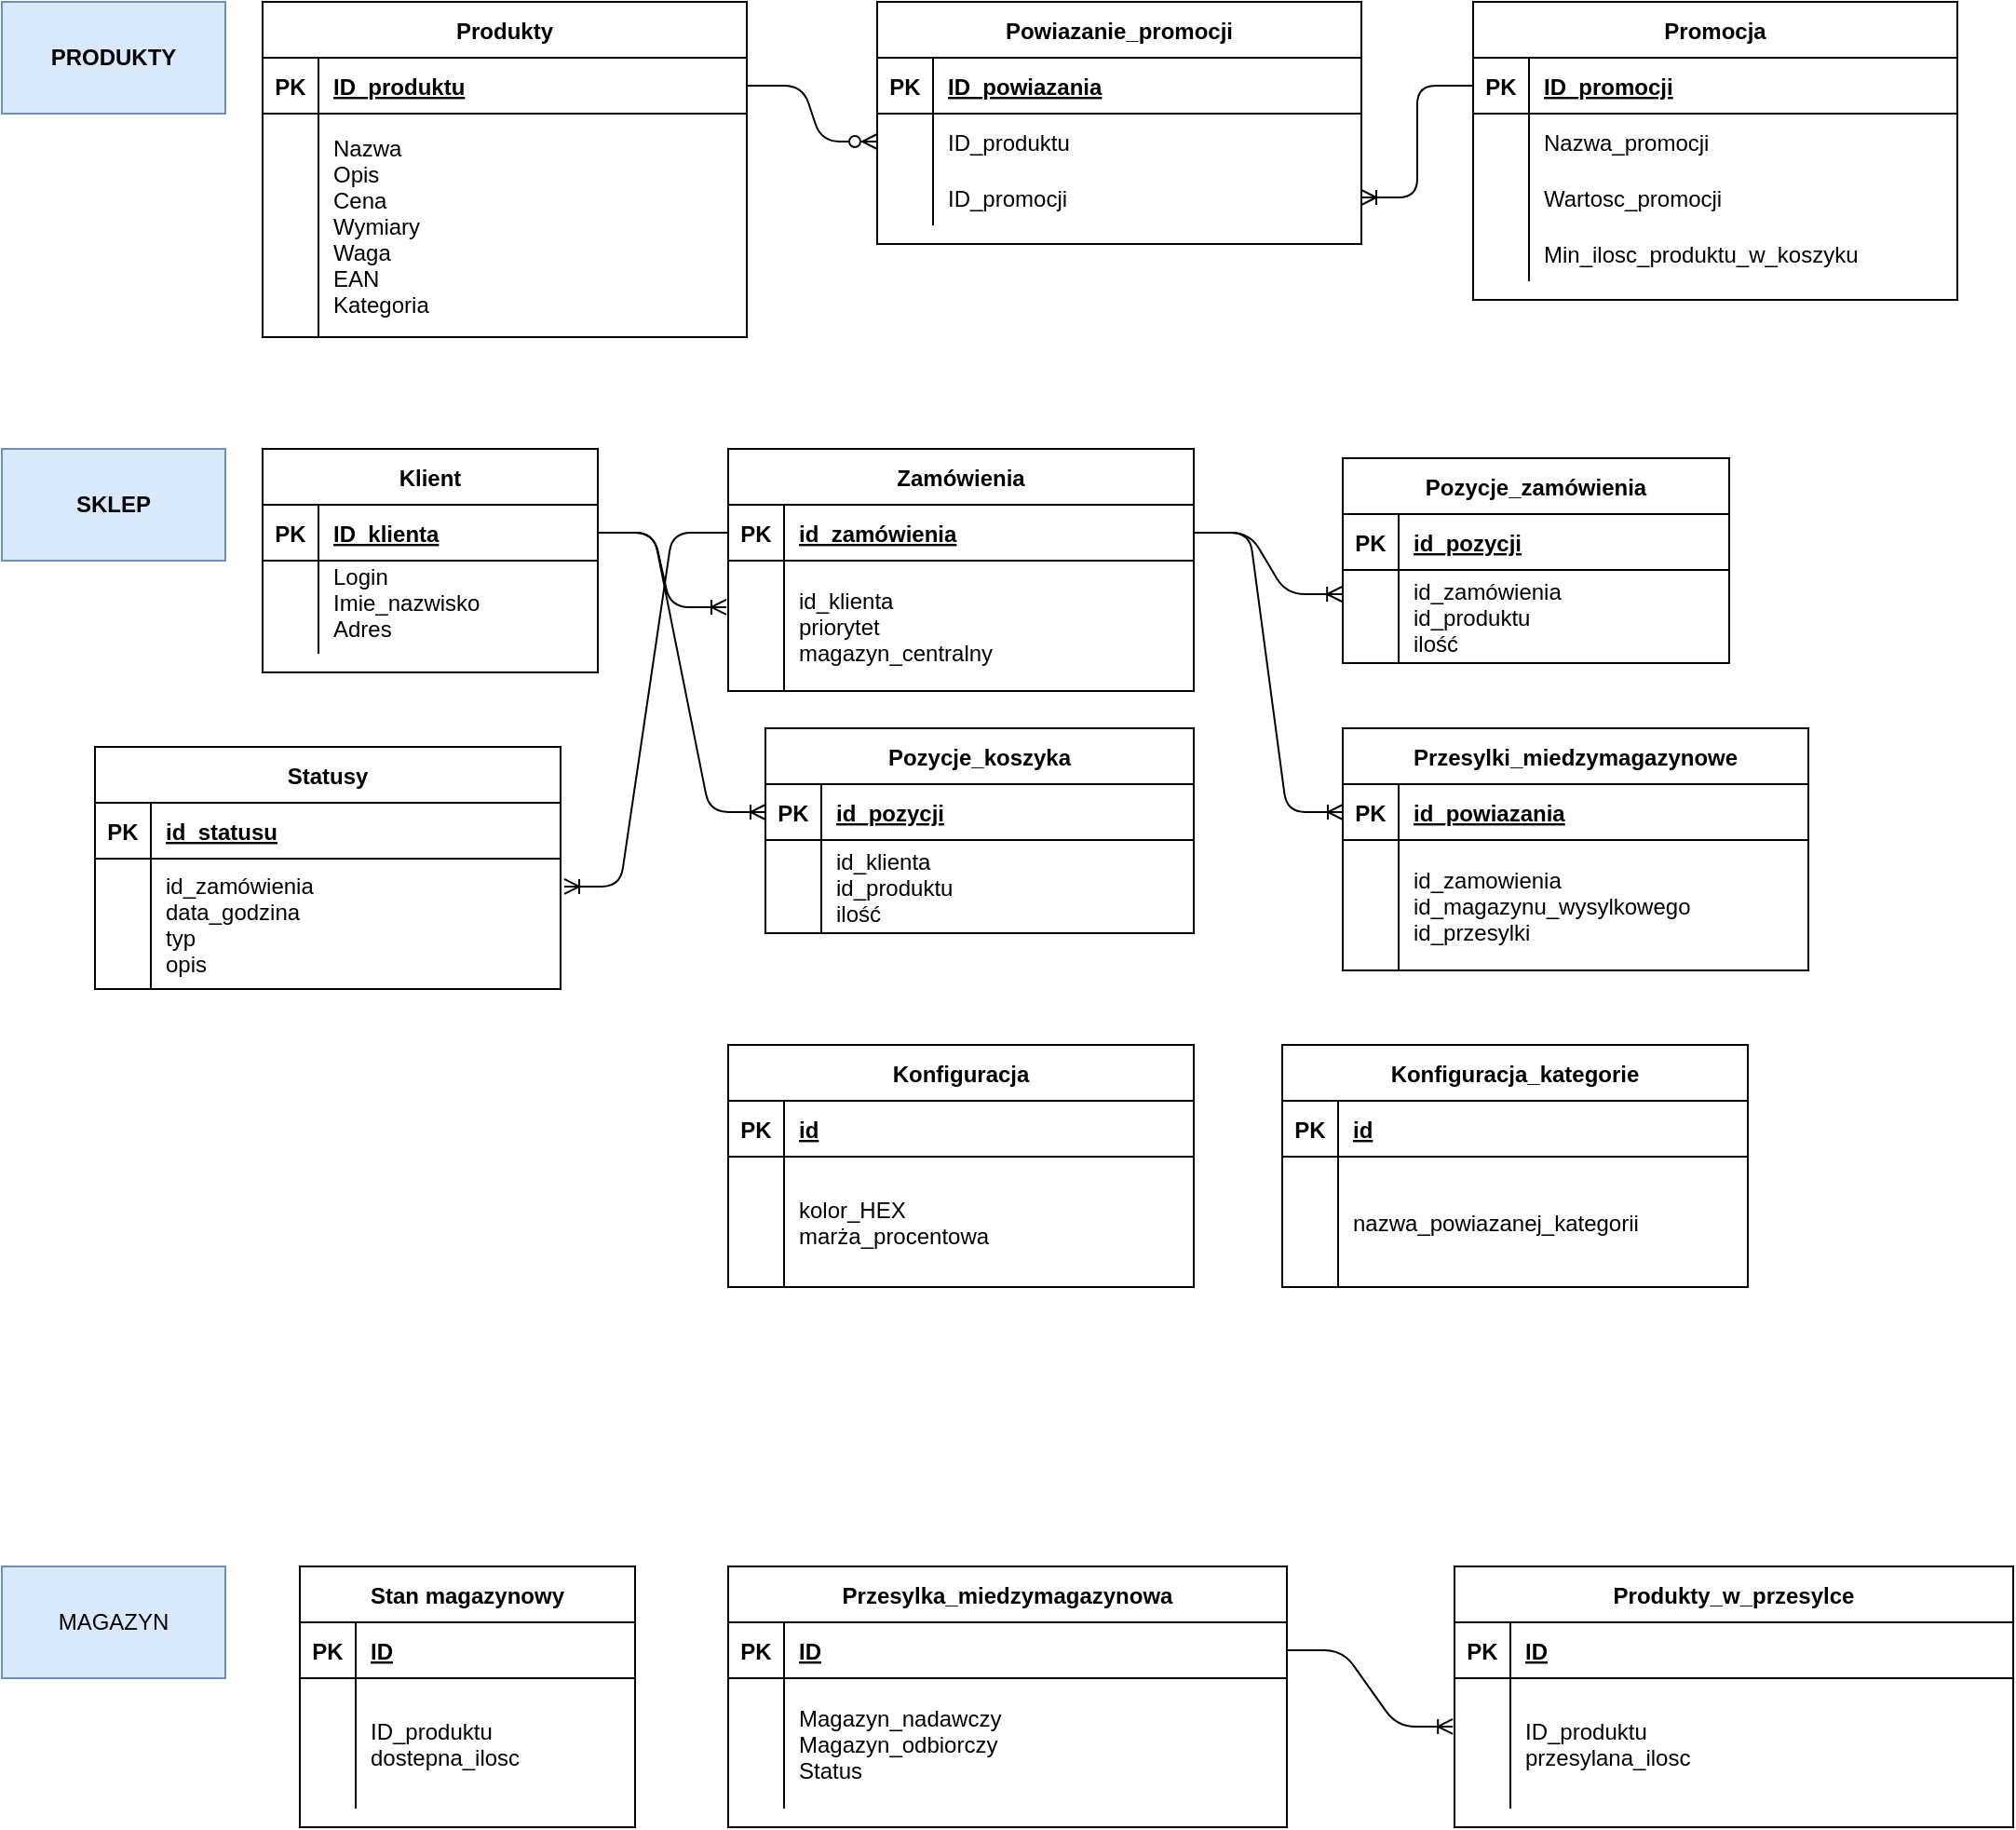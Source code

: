 <mxfile version="13.10.6" type="github">
  <diagram id="WUZRqUVk8JoaE7dRUhTJ" name="Page-1">
    <mxGraphModel dx="1422" dy="794" grid="1" gridSize="10" guides="1" tooltips="1" connect="1" arrows="1" fold="1" page="1" pageScale="1" pageWidth="1169" pageHeight="827" math="0" shadow="0">
      <root>
        <mxCell id="0" />
        <mxCell id="1" parent="0" />
        <mxCell id="3lmJuOYVzE30uOL7vJvV-1" value="Produkty" style="shape=table;startSize=30;container=1;collapsible=1;childLayout=tableLayout;fixedRows=1;rowLines=0;fontStyle=1;align=center;resizeLast=1;" parent="1" vertex="1">
          <mxGeometry x="180" y="20" width="260" height="180" as="geometry" />
        </mxCell>
        <mxCell id="3lmJuOYVzE30uOL7vJvV-2" value="" style="shape=partialRectangle;collapsible=0;dropTarget=0;pointerEvents=0;fillColor=none;top=0;left=0;bottom=1;right=0;points=[[0,0.5],[1,0.5]];portConstraint=eastwest;" parent="3lmJuOYVzE30uOL7vJvV-1" vertex="1">
          <mxGeometry y="30" width="260" height="30" as="geometry" />
        </mxCell>
        <mxCell id="3lmJuOYVzE30uOL7vJvV-3" value="PK" style="shape=partialRectangle;connectable=0;fillColor=none;top=0;left=0;bottom=0;right=0;fontStyle=1;overflow=hidden;" parent="3lmJuOYVzE30uOL7vJvV-2" vertex="1">
          <mxGeometry width="30" height="30" as="geometry" />
        </mxCell>
        <mxCell id="3lmJuOYVzE30uOL7vJvV-4" value="ID_produktu" style="shape=partialRectangle;connectable=0;fillColor=none;top=0;left=0;bottom=0;right=0;align=left;spacingLeft=6;fontStyle=5;overflow=hidden;" parent="3lmJuOYVzE30uOL7vJvV-2" vertex="1">
          <mxGeometry x="30" width="230" height="30" as="geometry" />
        </mxCell>
        <mxCell id="3lmJuOYVzE30uOL7vJvV-5" value="" style="shape=partialRectangle;collapsible=0;dropTarget=0;pointerEvents=0;fillColor=none;top=0;left=0;bottom=0;right=0;points=[[0,0.5],[1,0.5]];portConstraint=eastwest;" parent="3lmJuOYVzE30uOL7vJvV-1" vertex="1">
          <mxGeometry y="60" width="260" height="120" as="geometry" />
        </mxCell>
        <mxCell id="3lmJuOYVzE30uOL7vJvV-6" value="" style="shape=partialRectangle;connectable=0;fillColor=none;top=0;left=0;bottom=0;right=0;editable=1;overflow=hidden;" parent="3lmJuOYVzE30uOL7vJvV-5" vertex="1">
          <mxGeometry width="30" height="120" as="geometry" />
        </mxCell>
        <mxCell id="3lmJuOYVzE30uOL7vJvV-7" value="Nazwa&#xa;Opis&#xa;Cena&#xa;Wymiary&#xa;Waga&#xa;EAN&#xa;Kategoria" style="shape=partialRectangle;connectable=0;fillColor=none;top=0;left=0;bottom=0;right=0;align=left;spacingLeft=6;overflow=hidden;" parent="3lmJuOYVzE30uOL7vJvV-5" vertex="1">
          <mxGeometry x="30" width="230" height="120" as="geometry" />
        </mxCell>
        <mxCell id="3lmJuOYVzE30uOL7vJvV-17" value="Promocja" style="shape=table;startSize=30;container=1;collapsible=1;childLayout=tableLayout;fixedRows=1;rowLines=0;fontStyle=1;align=center;resizeLast=1;" parent="1" vertex="1">
          <mxGeometry x="830" y="20" width="260" height="160" as="geometry" />
        </mxCell>
        <mxCell id="3lmJuOYVzE30uOL7vJvV-18" value="" style="shape=partialRectangle;collapsible=0;dropTarget=0;pointerEvents=0;fillColor=none;top=0;left=0;bottom=1;right=0;points=[[0,0.5],[1,0.5]];portConstraint=eastwest;" parent="3lmJuOYVzE30uOL7vJvV-17" vertex="1">
          <mxGeometry y="30" width="260" height="30" as="geometry" />
        </mxCell>
        <mxCell id="3lmJuOYVzE30uOL7vJvV-19" value="PK" style="shape=partialRectangle;connectable=0;fillColor=none;top=0;left=0;bottom=0;right=0;fontStyle=1;overflow=hidden;" parent="3lmJuOYVzE30uOL7vJvV-18" vertex="1">
          <mxGeometry width="30" height="30" as="geometry" />
        </mxCell>
        <mxCell id="3lmJuOYVzE30uOL7vJvV-20" value="ID_promocji" style="shape=partialRectangle;connectable=0;fillColor=none;top=0;left=0;bottom=0;right=0;align=left;spacingLeft=6;fontStyle=5;overflow=hidden;" parent="3lmJuOYVzE30uOL7vJvV-18" vertex="1">
          <mxGeometry x="30" width="230" height="30" as="geometry" />
        </mxCell>
        <mxCell id="3lmJuOYVzE30uOL7vJvV-21" value="" style="shape=partialRectangle;collapsible=0;dropTarget=0;pointerEvents=0;fillColor=none;top=0;left=0;bottom=0;right=0;points=[[0,0.5],[1,0.5]];portConstraint=eastwest;" parent="3lmJuOYVzE30uOL7vJvV-17" vertex="1">
          <mxGeometry y="60" width="260" height="30" as="geometry" />
        </mxCell>
        <mxCell id="3lmJuOYVzE30uOL7vJvV-22" value="" style="shape=partialRectangle;connectable=0;fillColor=none;top=0;left=0;bottom=0;right=0;editable=1;overflow=hidden;" parent="3lmJuOYVzE30uOL7vJvV-21" vertex="1">
          <mxGeometry width="30" height="30" as="geometry" />
        </mxCell>
        <mxCell id="3lmJuOYVzE30uOL7vJvV-23" value="Nazwa_promocji" style="shape=partialRectangle;connectable=0;fillColor=none;top=0;left=0;bottom=0;right=0;align=left;spacingLeft=6;overflow=hidden;" parent="3lmJuOYVzE30uOL7vJvV-21" vertex="1">
          <mxGeometry x="30" width="230" height="30" as="geometry" />
        </mxCell>
        <mxCell id="3lmJuOYVzE30uOL7vJvV-24" value="" style="shape=partialRectangle;collapsible=0;dropTarget=0;pointerEvents=0;fillColor=none;top=0;left=0;bottom=0;right=0;points=[[0,0.5],[1,0.5]];portConstraint=eastwest;" parent="3lmJuOYVzE30uOL7vJvV-17" vertex="1">
          <mxGeometry y="90" width="260" height="30" as="geometry" />
        </mxCell>
        <mxCell id="3lmJuOYVzE30uOL7vJvV-25" value="" style="shape=partialRectangle;connectable=0;fillColor=none;top=0;left=0;bottom=0;right=0;editable=1;overflow=hidden;" parent="3lmJuOYVzE30uOL7vJvV-24" vertex="1">
          <mxGeometry width="30" height="30" as="geometry" />
        </mxCell>
        <mxCell id="3lmJuOYVzE30uOL7vJvV-26" value="Wartosc_promocji" style="shape=partialRectangle;connectable=0;fillColor=none;top=0;left=0;bottom=0;right=0;align=left;spacingLeft=6;overflow=hidden;" parent="3lmJuOYVzE30uOL7vJvV-24" vertex="1">
          <mxGeometry x="30" width="230" height="30" as="geometry" />
        </mxCell>
        <mxCell id="3lmJuOYVzE30uOL7vJvV-27" value="" style="shape=partialRectangle;collapsible=0;dropTarget=0;pointerEvents=0;fillColor=none;top=0;left=0;bottom=0;right=0;points=[[0,0.5],[1,0.5]];portConstraint=eastwest;" parent="3lmJuOYVzE30uOL7vJvV-17" vertex="1">
          <mxGeometry y="120" width="260" height="30" as="geometry" />
        </mxCell>
        <mxCell id="3lmJuOYVzE30uOL7vJvV-28" value="" style="shape=partialRectangle;connectable=0;fillColor=none;top=0;left=0;bottom=0;right=0;editable=1;overflow=hidden;" parent="3lmJuOYVzE30uOL7vJvV-27" vertex="1">
          <mxGeometry width="30" height="30" as="geometry" />
        </mxCell>
        <mxCell id="3lmJuOYVzE30uOL7vJvV-29" value="Min_ilosc_produktu_w_koszyku" style="shape=partialRectangle;connectable=0;fillColor=none;top=0;left=0;bottom=0;right=0;align=left;spacingLeft=6;overflow=hidden;" parent="3lmJuOYVzE30uOL7vJvV-27" vertex="1">
          <mxGeometry x="30" width="230" height="30" as="geometry" />
        </mxCell>
        <mxCell id="3lmJuOYVzE30uOL7vJvV-30" value="Powiazanie_promocji" style="shape=table;startSize=30;container=1;collapsible=1;childLayout=tableLayout;fixedRows=1;rowLines=0;fontStyle=1;align=center;resizeLast=1;" parent="1" vertex="1">
          <mxGeometry x="510" y="20" width="260" height="130" as="geometry" />
        </mxCell>
        <mxCell id="3lmJuOYVzE30uOL7vJvV-31" value="" style="shape=partialRectangle;collapsible=0;dropTarget=0;pointerEvents=0;fillColor=none;top=0;left=0;bottom=1;right=0;points=[[0,0.5],[1,0.5]];portConstraint=eastwest;" parent="3lmJuOYVzE30uOL7vJvV-30" vertex="1">
          <mxGeometry y="30" width="260" height="30" as="geometry" />
        </mxCell>
        <mxCell id="3lmJuOYVzE30uOL7vJvV-32" value="PK" style="shape=partialRectangle;connectable=0;fillColor=none;top=0;left=0;bottom=0;right=0;fontStyle=1;overflow=hidden;" parent="3lmJuOYVzE30uOL7vJvV-31" vertex="1">
          <mxGeometry width="30" height="30" as="geometry" />
        </mxCell>
        <mxCell id="3lmJuOYVzE30uOL7vJvV-33" value="ID_powiazania" style="shape=partialRectangle;connectable=0;fillColor=none;top=0;left=0;bottom=0;right=0;align=left;spacingLeft=6;fontStyle=5;overflow=hidden;" parent="3lmJuOYVzE30uOL7vJvV-31" vertex="1">
          <mxGeometry x="30" width="230" height="30" as="geometry" />
        </mxCell>
        <mxCell id="3lmJuOYVzE30uOL7vJvV-34" value="" style="shape=partialRectangle;collapsible=0;dropTarget=0;pointerEvents=0;fillColor=none;top=0;left=0;bottom=0;right=0;points=[[0,0.5],[1,0.5]];portConstraint=eastwest;" parent="3lmJuOYVzE30uOL7vJvV-30" vertex="1">
          <mxGeometry y="60" width="260" height="30" as="geometry" />
        </mxCell>
        <mxCell id="3lmJuOYVzE30uOL7vJvV-35" value="" style="shape=partialRectangle;connectable=0;fillColor=none;top=0;left=0;bottom=0;right=0;editable=1;overflow=hidden;" parent="3lmJuOYVzE30uOL7vJvV-34" vertex="1">
          <mxGeometry width="30" height="30" as="geometry" />
        </mxCell>
        <mxCell id="3lmJuOYVzE30uOL7vJvV-36" value="ID_produktu" style="shape=partialRectangle;connectable=0;fillColor=none;top=0;left=0;bottom=0;right=0;align=left;spacingLeft=6;overflow=hidden;" parent="3lmJuOYVzE30uOL7vJvV-34" vertex="1">
          <mxGeometry x="30" width="230" height="30" as="geometry" />
        </mxCell>
        <mxCell id="3lmJuOYVzE30uOL7vJvV-37" value="" style="shape=partialRectangle;collapsible=0;dropTarget=0;pointerEvents=0;fillColor=none;top=0;left=0;bottom=0;right=0;points=[[0,0.5],[1,0.5]];portConstraint=eastwest;" parent="3lmJuOYVzE30uOL7vJvV-30" vertex="1">
          <mxGeometry y="90" width="260" height="30" as="geometry" />
        </mxCell>
        <mxCell id="3lmJuOYVzE30uOL7vJvV-38" value="" style="shape=partialRectangle;connectable=0;fillColor=none;top=0;left=0;bottom=0;right=0;editable=1;overflow=hidden;" parent="3lmJuOYVzE30uOL7vJvV-37" vertex="1">
          <mxGeometry width="30" height="30" as="geometry" />
        </mxCell>
        <mxCell id="3lmJuOYVzE30uOL7vJvV-39" value="ID_promocji" style="shape=partialRectangle;connectable=0;fillColor=none;top=0;left=0;bottom=0;right=0;align=left;spacingLeft=6;overflow=hidden;" parent="3lmJuOYVzE30uOL7vJvV-37" vertex="1">
          <mxGeometry x="30" width="230" height="30" as="geometry" />
        </mxCell>
        <mxCell id="3lmJuOYVzE30uOL7vJvV-43" value="Klient" style="shape=table;startSize=30;container=1;collapsible=1;childLayout=tableLayout;fixedRows=1;rowLines=0;fontStyle=1;align=center;resizeLast=1;" parent="1" vertex="1">
          <mxGeometry x="180" y="260" width="180" height="120" as="geometry" />
        </mxCell>
        <mxCell id="3lmJuOYVzE30uOL7vJvV-44" value="" style="shape=partialRectangle;collapsible=0;dropTarget=0;pointerEvents=0;fillColor=none;top=0;left=0;bottom=1;right=0;points=[[0,0.5],[1,0.5]];portConstraint=eastwest;" parent="3lmJuOYVzE30uOL7vJvV-43" vertex="1">
          <mxGeometry y="30" width="180" height="30" as="geometry" />
        </mxCell>
        <mxCell id="3lmJuOYVzE30uOL7vJvV-45" value="PK" style="shape=partialRectangle;connectable=0;fillColor=none;top=0;left=0;bottom=0;right=0;fontStyle=1;overflow=hidden;" parent="3lmJuOYVzE30uOL7vJvV-44" vertex="1">
          <mxGeometry width="30" height="30" as="geometry" />
        </mxCell>
        <mxCell id="3lmJuOYVzE30uOL7vJvV-46" value="ID_klienta" style="shape=partialRectangle;connectable=0;fillColor=none;top=0;left=0;bottom=0;right=0;align=left;spacingLeft=6;fontStyle=5;overflow=hidden;" parent="3lmJuOYVzE30uOL7vJvV-44" vertex="1">
          <mxGeometry x="30" width="150" height="30" as="geometry" />
        </mxCell>
        <mxCell id="3lmJuOYVzE30uOL7vJvV-47" value="" style="shape=partialRectangle;collapsible=0;dropTarget=0;pointerEvents=0;fillColor=none;top=0;left=0;bottom=0;right=0;points=[[0,0.5],[1,0.5]];portConstraint=eastwest;" parent="3lmJuOYVzE30uOL7vJvV-43" vertex="1">
          <mxGeometry y="60" width="180" height="50" as="geometry" />
        </mxCell>
        <mxCell id="3lmJuOYVzE30uOL7vJvV-48" value="" style="shape=partialRectangle;connectable=0;fillColor=none;top=0;left=0;bottom=0;right=0;editable=1;overflow=hidden;" parent="3lmJuOYVzE30uOL7vJvV-47" vertex="1">
          <mxGeometry width="30" height="50" as="geometry" />
        </mxCell>
        <mxCell id="3lmJuOYVzE30uOL7vJvV-49" value="Login&#xa;Imie_nazwisko&#xa;Adres&#xa;" style="shape=partialRectangle;connectable=0;fillColor=none;top=0;left=0;bottom=0;right=0;align=left;spacingLeft=6;overflow=hidden;" parent="3lmJuOYVzE30uOL7vJvV-47" vertex="1">
          <mxGeometry x="30" width="150" height="50" as="geometry" />
        </mxCell>
        <mxCell id="3lmJuOYVzE30uOL7vJvV-98" value="Konfiguracja" style="shape=table;startSize=30;container=1;collapsible=1;childLayout=tableLayout;fixedRows=1;rowLines=0;fontStyle=1;align=center;resizeLast=1;" parent="1" vertex="1">
          <mxGeometry x="430" y="580" width="250" height="130" as="geometry" />
        </mxCell>
        <mxCell id="3lmJuOYVzE30uOL7vJvV-99" value="" style="shape=partialRectangle;collapsible=0;dropTarget=0;pointerEvents=0;fillColor=none;points=[[0,0.5],[1,0.5]];portConstraint=eastwest;top=0;left=0;right=0;bottom=1;" parent="3lmJuOYVzE30uOL7vJvV-98" vertex="1">
          <mxGeometry y="30" width="250" height="30" as="geometry" />
        </mxCell>
        <mxCell id="3lmJuOYVzE30uOL7vJvV-100" value="PK" style="shape=partialRectangle;overflow=hidden;connectable=0;fillColor=none;top=0;left=0;bottom=0;right=0;fontStyle=1;" parent="3lmJuOYVzE30uOL7vJvV-99" vertex="1">
          <mxGeometry width="30" height="30" as="geometry" />
        </mxCell>
        <mxCell id="3lmJuOYVzE30uOL7vJvV-101" value="id" style="shape=partialRectangle;overflow=hidden;connectable=0;fillColor=none;top=0;left=0;bottom=0;right=0;align=left;spacingLeft=6;fontStyle=5;" parent="3lmJuOYVzE30uOL7vJvV-99" vertex="1">
          <mxGeometry x="30" width="220" height="30" as="geometry" />
        </mxCell>
        <mxCell id="3lmJuOYVzE30uOL7vJvV-102" value="" style="shape=partialRectangle;collapsible=0;dropTarget=0;pointerEvents=0;fillColor=none;points=[[0,0.5],[1,0.5]];portConstraint=eastwest;top=0;left=0;right=0;bottom=0;" parent="3lmJuOYVzE30uOL7vJvV-98" vertex="1">
          <mxGeometry y="60" width="250" height="70" as="geometry" />
        </mxCell>
        <mxCell id="3lmJuOYVzE30uOL7vJvV-103" value="" style="shape=partialRectangle;overflow=hidden;connectable=0;fillColor=none;top=0;left=0;bottom=0;right=0;" parent="3lmJuOYVzE30uOL7vJvV-102" vertex="1">
          <mxGeometry width="30" height="70" as="geometry" />
        </mxCell>
        <mxCell id="3lmJuOYVzE30uOL7vJvV-104" value="kolor_HEX&#xa;marża_procentowa" style="shape=partialRectangle;overflow=hidden;connectable=0;fillColor=none;top=0;left=0;bottom=0;right=0;align=left;spacingLeft=6;fontFamily=Helvetica;spacing=2;spacingTop=0;verticalAlign=middle;" parent="3lmJuOYVzE30uOL7vJvV-102" vertex="1">
          <mxGeometry x="30" width="220" height="70" as="geometry" />
        </mxCell>
        <mxCell id="3lmJuOYVzE30uOL7vJvV-105" value="Zamówienia" style="shape=table;startSize=30;container=1;collapsible=1;childLayout=tableLayout;fixedRows=1;rowLines=0;fontStyle=1;align=center;resizeLast=1;" parent="1" vertex="1">
          <mxGeometry x="430" y="260" width="250" height="130" as="geometry" />
        </mxCell>
        <mxCell id="3lmJuOYVzE30uOL7vJvV-106" value="" style="shape=partialRectangle;collapsible=0;dropTarget=0;pointerEvents=0;fillColor=none;points=[[0,0.5],[1,0.5]];portConstraint=eastwest;top=0;left=0;right=0;bottom=1;" parent="3lmJuOYVzE30uOL7vJvV-105" vertex="1">
          <mxGeometry y="30" width="250" height="30" as="geometry" />
        </mxCell>
        <mxCell id="3lmJuOYVzE30uOL7vJvV-107" value="PK" style="shape=partialRectangle;overflow=hidden;connectable=0;fillColor=none;top=0;left=0;bottom=0;right=0;fontStyle=1;" parent="3lmJuOYVzE30uOL7vJvV-106" vertex="1">
          <mxGeometry width="30" height="30" as="geometry" />
        </mxCell>
        <mxCell id="3lmJuOYVzE30uOL7vJvV-108" value="id_zamówienia" style="shape=partialRectangle;overflow=hidden;connectable=0;fillColor=none;top=0;left=0;bottom=0;right=0;align=left;spacingLeft=6;fontStyle=5;" parent="3lmJuOYVzE30uOL7vJvV-106" vertex="1">
          <mxGeometry x="30" width="220" height="30" as="geometry" />
        </mxCell>
        <mxCell id="3lmJuOYVzE30uOL7vJvV-109" value="" style="shape=partialRectangle;collapsible=0;dropTarget=0;pointerEvents=0;fillColor=none;points=[[0,0.5],[1,0.5]];portConstraint=eastwest;top=0;left=0;right=0;bottom=0;" parent="3lmJuOYVzE30uOL7vJvV-105" vertex="1">
          <mxGeometry y="60" width="250" height="70" as="geometry" />
        </mxCell>
        <mxCell id="3lmJuOYVzE30uOL7vJvV-110" value="" style="shape=partialRectangle;overflow=hidden;connectable=0;fillColor=none;top=0;left=0;bottom=0;right=0;" parent="3lmJuOYVzE30uOL7vJvV-109" vertex="1">
          <mxGeometry width="30" height="70" as="geometry" />
        </mxCell>
        <mxCell id="3lmJuOYVzE30uOL7vJvV-111" value="id_klienta&#xa;priorytet&#xa;magazyn_centralny" style="shape=partialRectangle;overflow=hidden;connectable=0;fillColor=none;top=0;left=0;bottom=0;right=0;align=left;spacingLeft=6;fontFamily=Helvetica;spacing=2;spacingTop=0;verticalAlign=middle;" parent="3lmJuOYVzE30uOL7vJvV-109" vertex="1">
          <mxGeometry x="30" width="220" height="70" as="geometry" />
        </mxCell>
        <mxCell id="3lmJuOYVzE30uOL7vJvV-112" value="Pozycje_zamówienia" style="shape=table;startSize=30;container=1;collapsible=1;childLayout=tableLayout;fixedRows=1;rowLines=0;fontStyle=1;align=center;resizeLast=1;" parent="1" vertex="1">
          <mxGeometry x="760" y="265" width="207.5" height="110" as="geometry" />
        </mxCell>
        <mxCell id="3lmJuOYVzE30uOL7vJvV-113" value="" style="shape=partialRectangle;collapsible=0;dropTarget=0;pointerEvents=0;fillColor=none;points=[[0,0.5],[1,0.5]];portConstraint=eastwest;top=0;left=0;right=0;bottom=1;" parent="3lmJuOYVzE30uOL7vJvV-112" vertex="1">
          <mxGeometry y="30" width="207.5" height="30" as="geometry" />
        </mxCell>
        <mxCell id="3lmJuOYVzE30uOL7vJvV-114" value="PK" style="shape=partialRectangle;overflow=hidden;connectable=0;fillColor=none;top=0;left=0;bottom=0;right=0;fontStyle=1;" parent="3lmJuOYVzE30uOL7vJvV-113" vertex="1">
          <mxGeometry width="30" height="30" as="geometry" />
        </mxCell>
        <mxCell id="3lmJuOYVzE30uOL7vJvV-115" value="id_pozycji" style="shape=partialRectangle;overflow=hidden;connectable=0;fillColor=none;top=0;left=0;bottom=0;right=0;align=left;spacingLeft=6;fontStyle=5;" parent="3lmJuOYVzE30uOL7vJvV-113" vertex="1">
          <mxGeometry x="30" width="177.5" height="30" as="geometry" />
        </mxCell>
        <mxCell id="3lmJuOYVzE30uOL7vJvV-116" value="" style="shape=partialRectangle;collapsible=0;dropTarget=0;pointerEvents=0;fillColor=none;points=[[0,0.5],[1,0.5]];portConstraint=eastwest;top=0;left=0;right=0;bottom=0;" parent="3lmJuOYVzE30uOL7vJvV-112" vertex="1">
          <mxGeometry y="60" width="207.5" height="50" as="geometry" />
        </mxCell>
        <mxCell id="3lmJuOYVzE30uOL7vJvV-117" value="" style="shape=partialRectangle;overflow=hidden;connectable=0;fillColor=none;top=0;left=0;bottom=0;right=0;" parent="3lmJuOYVzE30uOL7vJvV-116" vertex="1">
          <mxGeometry width="30" height="50" as="geometry" />
        </mxCell>
        <mxCell id="3lmJuOYVzE30uOL7vJvV-118" value="id_zamówienia&#xa;id_produktu&#xa;ilość" style="shape=partialRectangle;overflow=hidden;connectable=0;fillColor=none;top=0;left=0;bottom=0;right=0;align=left;spacingLeft=6;fontFamily=Helvetica;spacing=2;spacingTop=0;verticalAlign=middle;fontStyle=0" parent="3lmJuOYVzE30uOL7vJvV-116" vertex="1">
          <mxGeometry x="30" width="177.5" height="50" as="geometry" />
        </mxCell>
        <mxCell id="3lmJuOYVzE30uOL7vJvV-126" value="Konfiguracja_kategorie" style="shape=table;startSize=30;container=1;collapsible=1;childLayout=tableLayout;fixedRows=1;rowLines=0;fontStyle=1;align=center;resizeLast=1;" parent="1" vertex="1">
          <mxGeometry x="727.5" y="580" width="250" height="130" as="geometry" />
        </mxCell>
        <mxCell id="3lmJuOYVzE30uOL7vJvV-127" value="" style="shape=partialRectangle;collapsible=0;dropTarget=0;pointerEvents=0;fillColor=none;points=[[0,0.5],[1,0.5]];portConstraint=eastwest;top=0;left=0;right=0;bottom=1;" parent="3lmJuOYVzE30uOL7vJvV-126" vertex="1">
          <mxGeometry y="30" width="250" height="30" as="geometry" />
        </mxCell>
        <mxCell id="3lmJuOYVzE30uOL7vJvV-128" value="PK" style="shape=partialRectangle;overflow=hidden;connectable=0;fillColor=none;top=0;left=0;bottom=0;right=0;fontStyle=1;" parent="3lmJuOYVzE30uOL7vJvV-127" vertex="1">
          <mxGeometry width="30" height="30" as="geometry" />
        </mxCell>
        <mxCell id="3lmJuOYVzE30uOL7vJvV-129" value="id" style="shape=partialRectangle;overflow=hidden;connectable=0;fillColor=none;top=0;left=0;bottom=0;right=0;align=left;spacingLeft=6;fontStyle=5;" parent="3lmJuOYVzE30uOL7vJvV-127" vertex="1">
          <mxGeometry x="30" width="220" height="30" as="geometry" />
        </mxCell>
        <mxCell id="3lmJuOYVzE30uOL7vJvV-130" value="" style="shape=partialRectangle;collapsible=0;dropTarget=0;pointerEvents=0;fillColor=none;points=[[0,0.5],[1,0.5]];portConstraint=eastwest;top=0;left=0;right=0;bottom=0;" parent="3lmJuOYVzE30uOL7vJvV-126" vertex="1">
          <mxGeometry y="60" width="250" height="70" as="geometry" />
        </mxCell>
        <mxCell id="3lmJuOYVzE30uOL7vJvV-131" value="" style="shape=partialRectangle;overflow=hidden;connectable=0;fillColor=none;top=0;left=0;bottom=0;right=0;" parent="3lmJuOYVzE30uOL7vJvV-130" vertex="1">
          <mxGeometry width="30" height="70" as="geometry" />
        </mxCell>
        <mxCell id="3lmJuOYVzE30uOL7vJvV-132" value="nazwa_powiazanej_kategorii" style="shape=partialRectangle;overflow=hidden;connectable=0;fillColor=none;top=0;left=0;bottom=0;right=0;align=left;spacingLeft=6;fontFamily=Helvetica;spacing=2;spacingTop=0;verticalAlign=middle;" parent="3lmJuOYVzE30uOL7vJvV-130" vertex="1">
          <mxGeometry x="30" width="220" height="70" as="geometry" />
        </mxCell>
        <mxCell id="3lmJuOYVzE30uOL7vJvV-133" value="Statusy" style="shape=table;startSize=30;container=1;collapsible=1;childLayout=tableLayout;fixedRows=1;rowLines=0;fontStyle=1;align=center;resizeLast=1;" parent="1" vertex="1">
          <mxGeometry x="90" y="420" width="250" height="130" as="geometry" />
        </mxCell>
        <mxCell id="3lmJuOYVzE30uOL7vJvV-134" value="" style="shape=partialRectangle;collapsible=0;dropTarget=0;pointerEvents=0;fillColor=none;points=[[0,0.5],[1,0.5]];portConstraint=eastwest;top=0;left=0;right=0;bottom=1;" parent="3lmJuOYVzE30uOL7vJvV-133" vertex="1">
          <mxGeometry y="30" width="250" height="30" as="geometry" />
        </mxCell>
        <mxCell id="3lmJuOYVzE30uOL7vJvV-135" value="PK" style="shape=partialRectangle;overflow=hidden;connectable=0;fillColor=none;top=0;left=0;bottom=0;right=0;fontStyle=1;" parent="3lmJuOYVzE30uOL7vJvV-134" vertex="1">
          <mxGeometry width="30" height="30" as="geometry" />
        </mxCell>
        <mxCell id="3lmJuOYVzE30uOL7vJvV-136" value="id_statusu" style="shape=partialRectangle;overflow=hidden;connectable=0;fillColor=none;top=0;left=0;bottom=0;right=0;align=left;spacingLeft=6;fontStyle=5;" parent="3lmJuOYVzE30uOL7vJvV-134" vertex="1">
          <mxGeometry x="30" width="220" height="30" as="geometry" />
        </mxCell>
        <mxCell id="3lmJuOYVzE30uOL7vJvV-137" value="" style="shape=partialRectangle;collapsible=0;dropTarget=0;pointerEvents=0;fillColor=none;points=[[0,0.5],[1,0.5]];portConstraint=eastwest;top=0;left=0;right=0;bottom=0;" parent="3lmJuOYVzE30uOL7vJvV-133" vertex="1">
          <mxGeometry y="60" width="250" height="70" as="geometry" />
        </mxCell>
        <mxCell id="3lmJuOYVzE30uOL7vJvV-138" value="" style="shape=partialRectangle;overflow=hidden;connectable=0;fillColor=none;top=0;left=0;bottom=0;right=0;" parent="3lmJuOYVzE30uOL7vJvV-137" vertex="1">
          <mxGeometry width="30" height="70" as="geometry" />
        </mxCell>
        <mxCell id="3lmJuOYVzE30uOL7vJvV-139" value="id_zamówienia&#xa;data_godzina&#xa;typ&#xa;opis" style="shape=partialRectangle;overflow=hidden;connectable=0;fillColor=none;top=0;left=0;bottom=0;right=0;align=left;spacingLeft=6;fontFamily=Helvetica;spacing=2;spacingTop=0;verticalAlign=middle;" parent="3lmJuOYVzE30uOL7vJvV-137" vertex="1">
          <mxGeometry x="30" width="220" height="70" as="geometry" />
        </mxCell>
        <mxCell id="3lmJuOYVzE30uOL7vJvV-141" value="" style="edgeStyle=entityRelationEdgeStyle;fontSize=12;html=1;endArrow=ERoneToMany;exitX=0;exitY=0.5;exitDx=0;exitDy=0;entryX=1.008;entryY=0.214;entryDx=0;entryDy=0;entryPerimeter=0;" parent="1" source="3lmJuOYVzE30uOL7vJvV-106" target="3lmJuOYVzE30uOL7vJvV-137" edge="1">
          <mxGeometry width="100" height="100" relative="1" as="geometry">
            <mxPoint x="690" y="510" as="sourcePoint" />
            <mxPoint x="790" y="410" as="targetPoint" />
          </mxGeometry>
        </mxCell>
        <mxCell id="3lmJuOYVzE30uOL7vJvV-143" value="" style="edgeStyle=entityRelationEdgeStyle;fontSize=12;html=1;endArrow=ERoneToMany;exitX=1;exitY=0.5;exitDx=0;exitDy=0;entryX=-0.004;entryY=0.357;entryDx=0;entryDy=0;entryPerimeter=0;" parent="1" source="3lmJuOYVzE30uOL7vJvV-44" target="3lmJuOYVzE30uOL7vJvV-109" edge="1">
          <mxGeometry width="100" height="100" relative="1" as="geometry">
            <mxPoint x="690" y="510" as="sourcePoint" />
            <mxPoint x="790" y="410" as="targetPoint" />
          </mxGeometry>
        </mxCell>
        <mxCell id="3lmJuOYVzE30uOL7vJvV-144" value="" style="edgeStyle=entityRelationEdgeStyle;fontSize=12;html=1;endArrow=ERoneToMany;exitX=1;exitY=0.5;exitDx=0;exitDy=0;entryX=-0.002;entryY=0.26;entryDx=0;entryDy=0;entryPerimeter=0;" parent="1" source="3lmJuOYVzE30uOL7vJvV-106" target="3lmJuOYVzE30uOL7vJvV-116" edge="1">
          <mxGeometry width="100" height="100" relative="1" as="geometry">
            <mxPoint x="690" y="510" as="sourcePoint" />
            <mxPoint x="790" y="410" as="targetPoint" />
          </mxGeometry>
        </mxCell>
        <mxCell id="3lmJuOYVzE30uOL7vJvV-145" value="Pozycje_koszyka" style="shape=table;startSize=30;container=1;collapsible=1;childLayout=tableLayout;fixedRows=1;rowLines=0;fontStyle=1;align=center;resizeLast=1;" parent="1" vertex="1">
          <mxGeometry x="450" y="410" width="230" height="110" as="geometry" />
        </mxCell>
        <mxCell id="3lmJuOYVzE30uOL7vJvV-146" value="" style="shape=partialRectangle;collapsible=0;dropTarget=0;pointerEvents=0;fillColor=none;points=[[0,0.5],[1,0.5]];portConstraint=eastwest;top=0;left=0;right=0;bottom=1;" parent="3lmJuOYVzE30uOL7vJvV-145" vertex="1">
          <mxGeometry y="30" width="230" height="30" as="geometry" />
        </mxCell>
        <mxCell id="3lmJuOYVzE30uOL7vJvV-147" value="PK" style="shape=partialRectangle;overflow=hidden;connectable=0;fillColor=none;top=0;left=0;bottom=0;right=0;fontStyle=1;" parent="3lmJuOYVzE30uOL7vJvV-146" vertex="1">
          <mxGeometry width="30" height="30" as="geometry" />
        </mxCell>
        <mxCell id="3lmJuOYVzE30uOL7vJvV-148" value="id_pozycji" style="shape=partialRectangle;overflow=hidden;connectable=0;fillColor=none;top=0;left=0;bottom=0;right=0;align=left;spacingLeft=6;fontStyle=5;" parent="3lmJuOYVzE30uOL7vJvV-146" vertex="1">
          <mxGeometry x="30" width="200" height="30" as="geometry" />
        </mxCell>
        <mxCell id="3lmJuOYVzE30uOL7vJvV-149" value="" style="shape=partialRectangle;collapsible=0;dropTarget=0;pointerEvents=0;fillColor=none;points=[[0,0.5],[1,0.5]];portConstraint=eastwest;top=0;left=0;right=0;bottom=0;" parent="3lmJuOYVzE30uOL7vJvV-145" vertex="1">
          <mxGeometry y="60" width="230" height="50" as="geometry" />
        </mxCell>
        <mxCell id="3lmJuOYVzE30uOL7vJvV-150" value="" style="shape=partialRectangle;overflow=hidden;connectable=0;fillColor=none;top=0;left=0;bottom=0;right=0;" parent="3lmJuOYVzE30uOL7vJvV-149" vertex="1">
          <mxGeometry width="30" height="50" as="geometry" />
        </mxCell>
        <mxCell id="3lmJuOYVzE30uOL7vJvV-151" value="id_klienta&#xa;id_produktu&#xa;ilość" style="shape=partialRectangle;overflow=hidden;connectable=0;fillColor=none;top=0;left=0;bottom=0;right=0;align=left;spacingLeft=6;fontFamily=Helvetica;spacing=2;spacingTop=0;verticalAlign=middle;fontStyle=0" parent="3lmJuOYVzE30uOL7vJvV-149" vertex="1">
          <mxGeometry x="30" width="200" height="50" as="geometry" />
        </mxCell>
        <mxCell id="3lmJuOYVzE30uOL7vJvV-152" value="" style="edgeStyle=entityRelationEdgeStyle;fontSize=12;html=1;endArrow=ERoneToMany;exitX=1;exitY=0.5;exitDx=0;exitDy=0;entryX=0;entryY=0.5;entryDx=0;entryDy=0;" parent="1" source="3lmJuOYVzE30uOL7vJvV-44" target="3lmJuOYVzE30uOL7vJvV-146" edge="1">
          <mxGeometry width="100" height="100" relative="1" as="geometry">
            <mxPoint x="690" y="510" as="sourcePoint" />
            <mxPoint x="790" y="410" as="targetPoint" />
          </mxGeometry>
        </mxCell>
        <mxCell id="3lmJuOYVzE30uOL7vJvV-153" value="" style="edgeStyle=entityRelationEdgeStyle;fontSize=12;html=1;endArrow=ERzeroToMany;endFill=1;exitX=1;exitY=0.5;exitDx=0;exitDy=0;entryX=0;entryY=0.5;entryDx=0;entryDy=0;" parent="1" source="3lmJuOYVzE30uOL7vJvV-2" target="3lmJuOYVzE30uOL7vJvV-34" edge="1">
          <mxGeometry width="100" height="100" relative="1" as="geometry">
            <mxPoint x="690" y="240" as="sourcePoint" />
            <mxPoint x="790" y="140" as="targetPoint" />
          </mxGeometry>
        </mxCell>
        <mxCell id="3lmJuOYVzE30uOL7vJvV-154" value="" style="edgeStyle=entityRelationEdgeStyle;fontSize=12;html=1;endArrow=ERoneToMany;exitX=0;exitY=0.5;exitDx=0;exitDy=0;entryX=1;entryY=0.5;entryDx=0;entryDy=0;" parent="1" source="3lmJuOYVzE30uOL7vJvV-18" target="3lmJuOYVzE30uOL7vJvV-37" edge="1">
          <mxGeometry width="100" height="100" relative="1" as="geometry">
            <mxPoint x="690" y="240" as="sourcePoint" />
            <mxPoint x="790" y="140" as="targetPoint" />
          </mxGeometry>
        </mxCell>
        <mxCell id="3lmJuOYVzE30uOL7vJvV-155" value="SKLEP" style="rounded=0;whiteSpace=wrap;html=1;fillColor=#dae8fc;strokeColor=#6c8ebf;fontStyle=1" parent="1" vertex="1">
          <mxGeometry x="40" y="260" width="120" height="60" as="geometry" />
        </mxCell>
        <mxCell id="3lmJuOYVzE30uOL7vJvV-156" value="PRODUKTY" style="rounded=0;whiteSpace=wrap;html=1;fontStyle=1;fillColor=#dae8fc;strokeColor=#6c8ebf;" parent="1" vertex="1">
          <mxGeometry x="40" y="20" width="120" height="60" as="geometry" />
        </mxCell>
        <mxCell id="3lmJuOYVzE30uOL7vJvV-157" value="MAGAZYN" style="rounded=0;whiteSpace=wrap;html=1;fillColor=#dae8fc;strokeColor=#6c8ebf;" parent="1" vertex="1">
          <mxGeometry x="40" y="860" width="120" height="60" as="geometry" />
        </mxCell>
        <mxCell id="3lmJuOYVzE30uOL7vJvV-158" value="Stan magazynowy" style="shape=table;startSize=30;container=1;collapsible=1;childLayout=tableLayout;fixedRows=1;rowLines=0;fontStyle=1;align=center;resizeLast=1;" parent="1" vertex="1">
          <mxGeometry x="200" y="860" width="180" height="140" as="geometry" />
        </mxCell>
        <mxCell id="3lmJuOYVzE30uOL7vJvV-159" value="" style="shape=partialRectangle;collapsible=0;dropTarget=0;pointerEvents=0;fillColor=none;top=0;left=0;bottom=1;right=0;points=[[0,0.5],[1,0.5]];portConstraint=eastwest;" parent="3lmJuOYVzE30uOL7vJvV-158" vertex="1">
          <mxGeometry y="30" width="180" height="30" as="geometry" />
        </mxCell>
        <mxCell id="3lmJuOYVzE30uOL7vJvV-160" value="PK" style="shape=partialRectangle;connectable=0;fillColor=none;top=0;left=0;bottom=0;right=0;fontStyle=1;overflow=hidden;" parent="3lmJuOYVzE30uOL7vJvV-159" vertex="1">
          <mxGeometry width="30" height="30" as="geometry" />
        </mxCell>
        <mxCell id="3lmJuOYVzE30uOL7vJvV-161" value="ID" style="shape=partialRectangle;connectable=0;fillColor=none;top=0;left=0;bottom=0;right=0;align=left;spacingLeft=6;fontStyle=5;overflow=hidden;" parent="3lmJuOYVzE30uOL7vJvV-159" vertex="1">
          <mxGeometry x="30" width="150" height="30" as="geometry" />
        </mxCell>
        <mxCell id="3lmJuOYVzE30uOL7vJvV-162" value="" style="shape=partialRectangle;collapsible=0;dropTarget=0;pointerEvents=0;fillColor=none;top=0;left=0;bottom=0;right=0;points=[[0,0.5],[1,0.5]];portConstraint=eastwest;" parent="3lmJuOYVzE30uOL7vJvV-158" vertex="1">
          <mxGeometry y="60" width="180" height="70" as="geometry" />
        </mxCell>
        <mxCell id="3lmJuOYVzE30uOL7vJvV-163" value="" style="shape=partialRectangle;connectable=0;fillColor=none;top=0;left=0;bottom=0;right=0;editable=1;overflow=hidden;" parent="3lmJuOYVzE30uOL7vJvV-162" vertex="1">
          <mxGeometry width="30" height="70" as="geometry" />
        </mxCell>
        <mxCell id="3lmJuOYVzE30uOL7vJvV-164" value="ID_produktu&#xa;dostepna_ilosc" style="shape=partialRectangle;connectable=0;fillColor=none;top=0;left=0;bottom=0;right=0;align=left;spacingLeft=6;overflow=hidden;" parent="3lmJuOYVzE30uOL7vJvV-162" vertex="1">
          <mxGeometry x="30" width="150" height="70" as="geometry" />
        </mxCell>
        <mxCell id="3lmJuOYVzE30uOL7vJvV-171" value="Przesylka_miedzymagazynowa" style="shape=table;startSize=30;container=1;collapsible=1;childLayout=tableLayout;fixedRows=1;rowLines=0;fontStyle=1;align=center;resizeLast=1;" parent="1" vertex="1">
          <mxGeometry x="430" y="860" width="300" height="140" as="geometry" />
        </mxCell>
        <mxCell id="3lmJuOYVzE30uOL7vJvV-172" value="" style="shape=partialRectangle;collapsible=0;dropTarget=0;pointerEvents=0;fillColor=none;top=0;left=0;bottom=1;right=0;points=[[0,0.5],[1,0.5]];portConstraint=eastwest;" parent="3lmJuOYVzE30uOL7vJvV-171" vertex="1">
          <mxGeometry y="30" width="300" height="30" as="geometry" />
        </mxCell>
        <mxCell id="3lmJuOYVzE30uOL7vJvV-173" value="PK" style="shape=partialRectangle;connectable=0;fillColor=none;top=0;left=0;bottom=0;right=0;fontStyle=1;overflow=hidden;" parent="3lmJuOYVzE30uOL7vJvV-172" vertex="1">
          <mxGeometry width="30" height="30" as="geometry" />
        </mxCell>
        <mxCell id="3lmJuOYVzE30uOL7vJvV-174" value="ID" style="shape=partialRectangle;connectable=0;fillColor=none;top=0;left=0;bottom=0;right=0;align=left;spacingLeft=6;fontStyle=5;overflow=hidden;" parent="3lmJuOYVzE30uOL7vJvV-172" vertex="1">
          <mxGeometry x="30" width="270" height="30" as="geometry" />
        </mxCell>
        <mxCell id="3lmJuOYVzE30uOL7vJvV-175" value="" style="shape=partialRectangle;collapsible=0;dropTarget=0;pointerEvents=0;fillColor=none;top=0;left=0;bottom=0;right=0;points=[[0,0.5],[1,0.5]];portConstraint=eastwest;" parent="3lmJuOYVzE30uOL7vJvV-171" vertex="1">
          <mxGeometry y="60" width="300" height="70" as="geometry" />
        </mxCell>
        <mxCell id="3lmJuOYVzE30uOL7vJvV-176" value="" style="shape=partialRectangle;connectable=0;fillColor=none;top=0;left=0;bottom=0;right=0;editable=1;overflow=hidden;" parent="3lmJuOYVzE30uOL7vJvV-175" vertex="1">
          <mxGeometry width="30" height="70" as="geometry" />
        </mxCell>
        <mxCell id="3lmJuOYVzE30uOL7vJvV-177" value="Magazyn_nadawczy&#xa;Magazyn_odbiorczy&#xa;Status" style="shape=partialRectangle;connectable=0;fillColor=none;top=0;left=0;bottom=0;right=0;align=left;spacingLeft=6;overflow=hidden;" parent="3lmJuOYVzE30uOL7vJvV-175" vertex="1">
          <mxGeometry x="30" width="270" height="70" as="geometry" />
        </mxCell>
        <mxCell id="3lmJuOYVzE30uOL7vJvV-178" value="Produkty_w_przesylce" style="shape=table;startSize=30;container=1;collapsible=1;childLayout=tableLayout;fixedRows=1;rowLines=0;fontStyle=1;align=center;resizeLast=1;" parent="1" vertex="1">
          <mxGeometry x="820" y="860" width="300" height="140" as="geometry" />
        </mxCell>
        <mxCell id="3lmJuOYVzE30uOL7vJvV-179" value="" style="shape=partialRectangle;collapsible=0;dropTarget=0;pointerEvents=0;fillColor=none;top=0;left=0;bottom=1;right=0;points=[[0,0.5],[1,0.5]];portConstraint=eastwest;" parent="3lmJuOYVzE30uOL7vJvV-178" vertex="1">
          <mxGeometry y="30" width="300" height="30" as="geometry" />
        </mxCell>
        <mxCell id="3lmJuOYVzE30uOL7vJvV-180" value="PK" style="shape=partialRectangle;connectable=0;fillColor=none;top=0;left=0;bottom=0;right=0;fontStyle=1;overflow=hidden;" parent="3lmJuOYVzE30uOL7vJvV-179" vertex="1">
          <mxGeometry width="30" height="30" as="geometry" />
        </mxCell>
        <mxCell id="3lmJuOYVzE30uOL7vJvV-181" value="ID" style="shape=partialRectangle;connectable=0;fillColor=none;top=0;left=0;bottom=0;right=0;align=left;spacingLeft=6;fontStyle=5;overflow=hidden;" parent="3lmJuOYVzE30uOL7vJvV-179" vertex="1">
          <mxGeometry x="30" width="270" height="30" as="geometry" />
        </mxCell>
        <mxCell id="3lmJuOYVzE30uOL7vJvV-182" value="" style="shape=partialRectangle;collapsible=0;dropTarget=0;pointerEvents=0;fillColor=none;top=0;left=0;bottom=0;right=0;points=[[0,0.5],[1,0.5]];portConstraint=eastwest;" parent="3lmJuOYVzE30uOL7vJvV-178" vertex="1">
          <mxGeometry y="60" width="300" height="70" as="geometry" />
        </mxCell>
        <mxCell id="3lmJuOYVzE30uOL7vJvV-183" value="" style="shape=partialRectangle;connectable=0;fillColor=none;top=0;left=0;bottom=0;right=0;editable=1;overflow=hidden;" parent="3lmJuOYVzE30uOL7vJvV-182" vertex="1">
          <mxGeometry width="30" height="70" as="geometry" />
        </mxCell>
        <mxCell id="3lmJuOYVzE30uOL7vJvV-184" value="ID_produktu&#xa;przesylana_ilosc" style="shape=partialRectangle;connectable=0;fillColor=none;top=0;left=0;bottom=0;right=0;align=left;spacingLeft=6;overflow=hidden;" parent="3lmJuOYVzE30uOL7vJvV-182" vertex="1">
          <mxGeometry x="30" width="270" height="70" as="geometry" />
        </mxCell>
        <mxCell id="3lmJuOYVzE30uOL7vJvV-185" value="" style="edgeStyle=entityRelationEdgeStyle;fontSize=12;html=1;endArrow=ERoneToMany;exitX=1;exitY=0.5;exitDx=0;exitDy=0;entryX=-0.003;entryY=0.371;entryDx=0;entryDy=0;entryPerimeter=0;" parent="1" source="3lmJuOYVzE30uOL7vJvV-172" target="3lmJuOYVzE30uOL7vJvV-182" edge="1">
          <mxGeometry width="100" height="100" relative="1" as="geometry">
            <mxPoint x="480" y="850" as="sourcePoint" />
            <mxPoint x="580" y="750" as="targetPoint" />
          </mxGeometry>
        </mxCell>
        <mxCell id="3lmJuOYVzE30uOL7vJvV-186" value="Przesylki_miedzymagazynowe" style="shape=table;startSize=30;container=1;collapsible=1;childLayout=tableLayout;fixedRows=1;rowLines=0;fontStyle=1;align=center;resizeLast=1;" parent="1" vertex="1">
          <mxGeometry x="760" y="410" width="250" height="130" as="geometry" />
        </mxCell>
        <mxCell id="3lmJuOYVzE30uOL7vJvV-187" value="" style="shape=partialRectangle;collapsible=0;dropTarget=0;pointerEvents=0;fillColor=none;points=[[0,0.5],[1,0.5]];portConstraint=eastwest;top=0;left=0;right=0;bottom=1;" parent="3lmJuOYVzE30uOL7vJvV-186" vertex="1">
          <mxGeometry y="30" width="250" height="30" as="geometry" />
        </mxCell>
        <mxCell id="3lmJuOYVzE30uOL7vJvV-188" value="PK" style="shape=partialRectangle;overflow=hidden;connectable=0;fillColor=none;top=0;left=0;bottom=0;right=0;fontStyle=1;" parent="3lmJuOYVzE30uOL7vJvV-187" vertex="1">
          <mxGeometry width="30" height="30" as="geometry" />
        </mxCell>
        <mxCell id="3lmJuOYVzE30uOL7vJvV-189" value="id_powiazania" style="shape=partialRectangle;overflow=hidden;connectable=0;fillColor=none;top=0;left=0;bottom=0;right=0;align=left;spacingLeft=6;fontStyle=5;" parent="3lmJuOYVzE30uOL7vJvV-187" vertex="1">
          <mxGeometry x="30" width="220" height="30" as="geometry" />
        </mxCell>
        <mxCell id="3lmJuOYVzE30uOL7vJvV-190" value="" style="shape=partialRectangle;collapsible=0;dropTarget=0;pointerEvents=0;fillColor=none;points=[[0,0.5],[1,0.5]];portConstraint=eastwest;top=0;left=0;right=0;bottom=0;" parent="3lmJuOYVzE30uOL7vJvV-186" vertex="1">
          <mxGeometry y="60" width="250" height="70" as="geometry" />
        </mxCell>
        <mxCell id="3lmJuOYVzE30uOL7vJvV-191" value="" style="shape=partialRectangle;overflow=hidden;connectable=0;fillColor=none;top=0;left=0;bottom=0;right=0;" parent="3lmJuOYVzE30uOL7vJvV-190" vertex="1">
          <mxGeometry width="30" height="70" as="geometry" />
        </mxCell>
        <mxCell id="3lmJuOYVzE30uOL7vJvV-192" value="id_zamowienia&#xa;id_magazynu_wysylkowego&#xa;id_przesylki" style="shape=partialRectangle;overflow=hidden;connectable=0;fillColor=none;top=0;left=0;bottom=0;right=0;align=left;spacingLeft=6;fontFamily=Helvetica;spacing=2;spacingTop=0;verticalAlign=middle;" parent="3lmJuOYVzE30uOL7vJvV-190" vertex="1">
          <mxGeometry x="30" width="220" height="70" as="geometry" />
        </mxCell>
        <mxCell id="3lmJuOYVzE30uOL7vJvV-193" value="" style="edgeStyle=entityRelationEdgeStyle;fontSize=12;html=1;endArrow=ERoneToMany;exitX=1;exitY=0.5;exitDx=0;exitDy=0;entryX=0;entryY=0.5;entryDx=0;entryDy=0;" parent="1" source="3lmJuOYVzE30uOL7vJvV-106" target="3lmJuOYVzE30uOL7vJvV-187" edge="1">
          <mxGeometry width="100" height="100" relative="1" as="geometry">
            <mxPoint x="480" y="540" as="sourcePoint" />
            <mxPoint x="580" y="440" as="targetPoint" />
          </mxGeometry>
        </mxCell>
      </root>
    </mxGraphModel>
  </diagram>
</mxfile>
